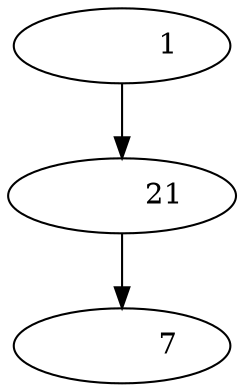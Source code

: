  digraph G {
 "Nodoa7ac78e6-df77-4522-57d9-fed06fcbab59"[label= "           1 "]
 "Nodoa7ac78e6-df77-4522-57d9-fed06fcbab59"->"Nodobe8a0b60-dd0e-4625-5122-2873bbbc698e"
 "Nodobe8a0b60-dd0e-4625-5122-2873bbbc698e"[label= "          21 "]
 "Nodobe8a0b60-dd0e-4625-5122-2873bbbc698e"->"Nodo7126e256-0ffc-426f-57cd-5f797ffea9e3"
 "Nodo7126e256-0ffc-426f-57cd-5f797ffea9e3"[label= "           7 "]
 }
